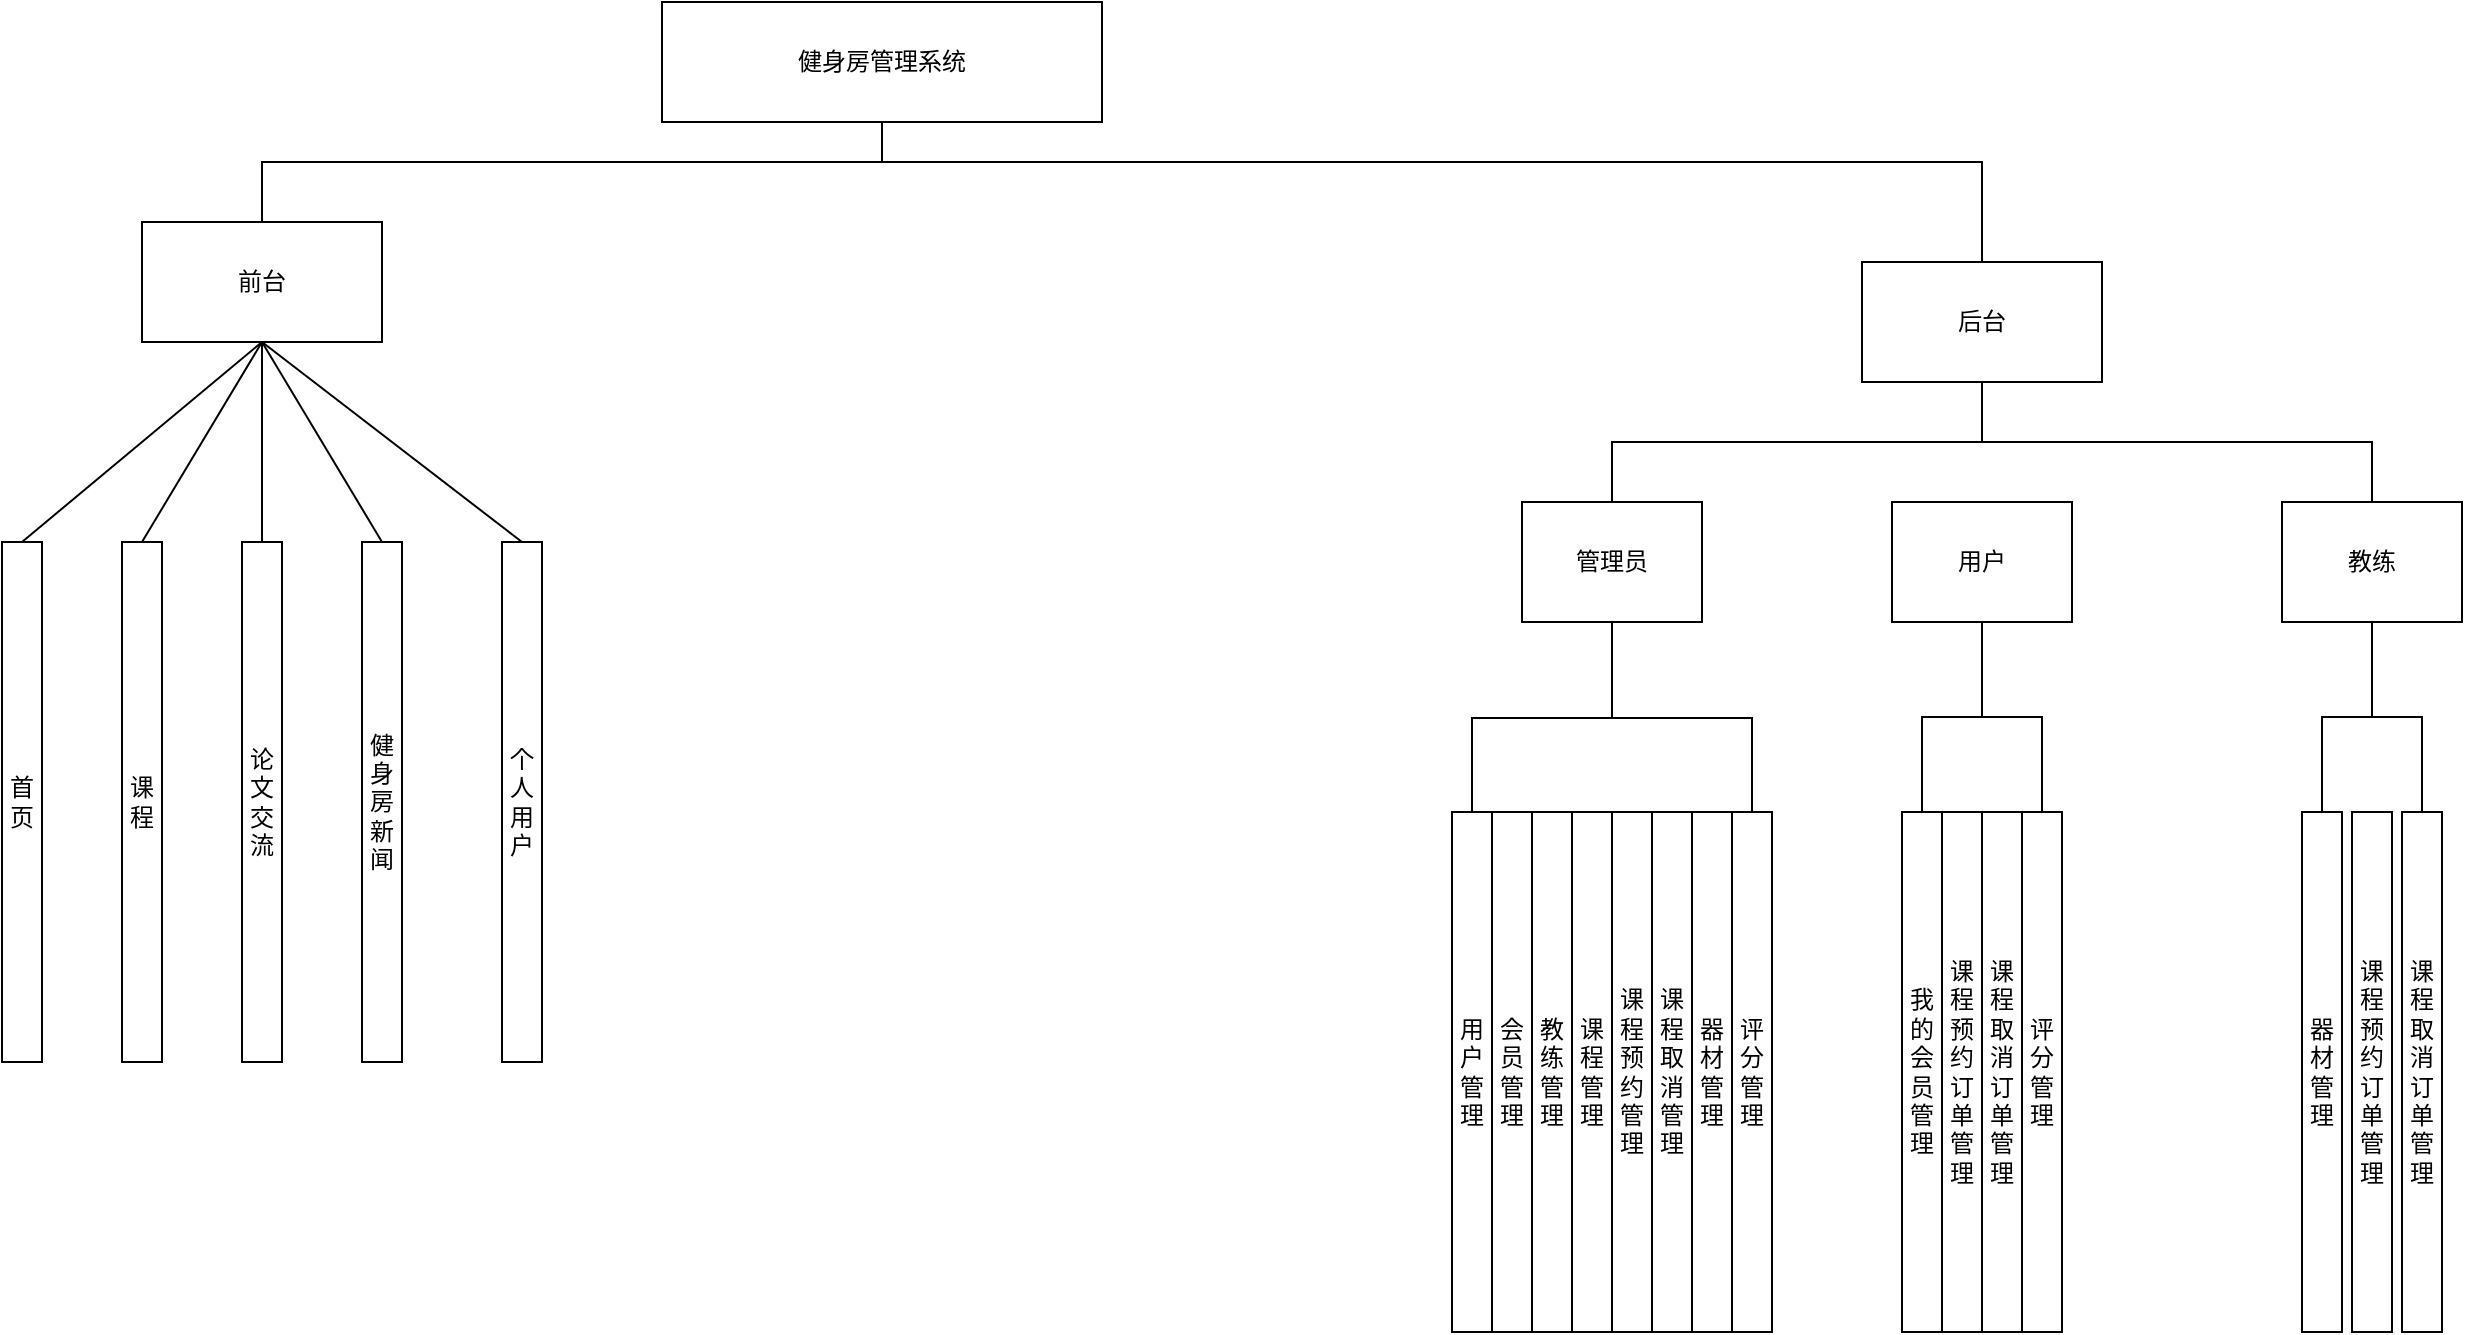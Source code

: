 <mxfile version="21.2.3" type="github">
  <diagram id="C5RBs43oDa-KdzZeNtuy" name="Page-1">
    <mxGraphModel dx="1877" dy="549" grid="1" gridSize="10" guides="1" tooltips="1" connect="1" arrows="1" fold="1" page="1" pageScale="1" pageWidth="827" pageHeight="1169" math="0" shadow="0">
      <root>
        <mxCell id="WIyWlLk6GJQsqaUBKTNV-0" />
        <mxCell id="WIyWlLk6GJQsqaUBKTNV-1" parent="WIyWlLk6GJQsqaUBKTNV-0" />
        <mxCell id="nZ51j15sCDu5E5TrFc1G-3" style="edgeStyle=orthogonalEdgeStyle;rounded=0;orthogonalLoop=1;jettySize=auto;html=1;endArrow=none;endFill=0;" edge="1" parent="WIyWlLk6GJQsqaUBKTNV-1" source="nZ51j15sCDu5E5TrFc1G-0" target="nZ51j15sCDu5E5TrFc1G-1">
          <mxGeometry relative="1" as="geometry">
            <mxPoint x="360" y="140" as="targetPoint" />
            <Array as="points">
              <mxPoint x="360" y="130" />
              <mxPoint x="50" y="130" />
            </Array>
          </mxGeometry>
        </mxCell>
        <mxCell id="nZ51j15sCDu5E5TrFc1G-0" value="健身房管理系统" style="rounded=0;whiteSpace=wrap;html=1;" vertex="1" parent="WIyWlLk6GJQsqaUBKTNV-1">
          <mxGeometry x="250" y="50" width="220" height="60" as="geometry" />
        </mxCell>
        <mxCell id="nZ51j15sCDu5E5TrFc1G-1" value="前台" style="rounded=0;whiteSpace=wrap;html=1;" vertex="1" parent="WIyWlLk6GJQsqaUBKTNV-1">
          <mxGeometry x="-10" y="160" width="120" height="60" as="geometry" />
        </mxCell>
        <mxCell id="nZ51j15sCDu5E5TrFc1G-2" value="后台" style="rounded=0;whiteSpace=wrap;html=1;" vertex="1" parent="WIyWlLk6GJQsqaUBKTNV-1">
          <mxGeometry x="850" y="180" width="120" height="60" as="geometry" />
        </mxCell>
        <mxCell id="nZ51j15sCDu5E5TrFc1G-4" value="" style="endArrow=none;html=1;rounded=0;entryX=0.5;entryY=0;entryDx=0;entryDy=0;edgeStyle=orthogonalEdgeStyle;endFill=0;" edge="1" parent="WIyWlLk6GJQsqaUBKTNV-1" target="nZ51j15sCDu5E5TrFc1G-2">
          <mxGeometry width="50" height="50" relative="1" as="geometry">
            <mxPoint x="360" y="110" as="sourcePoint" />
            <mxPoint x="440" y="260" as="targetPoint" />
            <Array as="points">
              <mxPoint x="360" y="130" />
              <mxPoint x="910" y="130" />
            </Array>
          </mxGeometry>
        </mxCell>
        <mxCell id="nZ51j15sCDu5E5TrFc1G-5" value="首页" style="rounded=0;whiteSpace=wrap;html=1;" vertex="1" parent="WIyWlLk6GJQsqaUBKTNV-1">
          <mxGeometry x="-80" y="320" width="20" height="260" as="geometry" />
        </mxCell>
        <mxCell id="nZ51j15sCDu5E5TrFc1G-6" value="课程" style="rounded=0;whiteSpace=wrap;html=1;" vertex="1" parent="WIyWlLk6GJQsqaUBKTNV-1">
          <mxGeometry x="-20" y="320" width="20" height="260" as="geometry" />
        </mxCell>
        <mxCell id="nZ51j15sCDu5E5TrFc1G-7" value="论文交流" style="rounded=0;whiteSpace=wrap;html=1;" vertex="1" parent="WIyWlLk6GJQsqaUBKTNV-1">
          <mxGeometry x="40" y="320" width="20" height="260" as="geometry" />
        </mxCell>
        <mxCell id="nZ51j15sCDu5E5TrFc1G-8" value="健身房新闻" style="rounded=0;whiteSpace=wrap;html=1;" vertex="1" parent="WIyWlLk6GJQsqaUBKTNV-1">
          <mxGeometry x="100" y="320" width="20" height="260" as="geometry" />
        </mxCell>
        <mxCell id="nZ51j15sCDu5E5TrFc1G-9" value="个人用户" style="rounded=0;whiteSpace=wrap;html=1;" vertex="1" parent="WIyWlLk6GJQsqaUBKTNV-1">
          <mxGeometry x="170" y="320" width="20" height="260" as="geometry" />
        </mxCell>
        <mxCell id="nZ51j15sCDu5E5TrFc1G-10" value="" style="endArrow=none;html=1;rounded=0;exitX=0.5;exitY=1;exitDx=0;exitDy=0;entryX=0.5;entryY=0;entryDx=0;entryDy=0;endFill=0;" edge="1" parent="WIyWlLk6GJQsqaUBKTNV-1" source="nZ51j15sCDu5E5TrFc1G-1" target="nZ51j15sCDu5E5TrFc1G-5">
          <mxGeometry width="50" height="50" relative="1" as="geometry">
            <mxPoint x="360" y="370" as="sourcePoint" />
            <mxPoint x="410" y="320" as="targetPoint" />
          </mxGeometry>
        </mxCell>
        <mxCell id="nZ51j15sCDu5E5TrFc1G-11" value="" style="endArrow=none;html=1;rounded=0;entryX=0.5;entryY=0;entryDx=0;entryDy=0;endFill=0;" edge="1" parent="WIyWlLk6GJQsqaUBKTNV-1" target="nZ51j15sCDu5E5TrFc1G-6">
          <mxGeometry width="50" height="50" relative="1" as="geometry">
            <mxPoint x="50" y="220" as="sourcePoint" />
            <mxPoint x="410" y="320" as="targetPoint" />
          </mxGeometry>
        </mxCell>
        <mxCell id="nZ51j15sCDu5E5TrFc1G-12" value="" style="endArrow=none;html=1;rounded=0;exitX=0.5;exitY=1;exitDx=0;exitDy=0;entryX=0.5;entryY=0;entryDx=0;entryDy=0;endFill=0;" edge="1" parent="WIyWlLk6GJQsqaUBKTNV-1" source="nZ51j15sCDu5E5TrFc1G-1" target="nZ51j15sCDu5E5TrFc1G-7">
          <mxGeometry width="50" height="50" relative="1" as="geometry">
            <mxPoint x="360" y="370" as="sourcePoint" />
            <mxPoint x="410" y="320" as="targetPoint" />
          </mxGeometry>
        </mxCell>
        <mxCell id="nZ51j15sCDu5E5TrFc1G-13" value="" style="endArrow=none;html=1;rounded=0;entryX=0.5;entryY=0;entryDx=0;entryDy=0;" edge="1" parent="WIyWlLk6GJQsqaUBKTNV-1" target="nZ51j15sCDu5E5TrFc1G-8">
          <mxGeometry width="50" height="50" relative="1" as="geometry">
            <mxPoint x="50" y="220" as="sourcePoint" />
            <mxPoint x="410" y="220" as="targetPoint" />
          </mxGeometry>
        </mxCell>
        <mxCell id="nZ51j15sCDu5E5TrFc1G-14" value="" style="endArrow=none;html=1;rounded=0;entryX=0.5;entryY=0;entryDx=0;entryDy=0;" edge="1" parent="WIyWlLk6GJQsqaUBKTNV-1" target="nZ51j15sCDu5E5TrFc1G-9">
          <mxGeometry width="50" height="50" relative="1" as="geometry">
            <mxPoint x="50" y="220" as="sourcePoint" />
            <mxPoint x="410" y="220" as="targetPoint" />
          </mxGeometry>
        </mxCell>
        <mxCell id="nZ51j15sCDu5E5TrFc1G-15" value="管理员" style="rounded=0;whiteSpace=wrap;html=1;" vertex="1" parent="WIyWlLk6GJQsqaUBKTNV-1">
          <mxGeometry x="680" y="300" width="90" height="60" as="geometry" />
        </mxCell>
        <mxCell id="nZ51j15sCDu5E5TrFc1G-24" value="用户" style="rounded=0;whiteSpace=wrap;html=1;" vertex="1" parent="WIyWlLk6GJQsqaUBKTNV-1">
          <mxGeometry x="865" y="300" width="90" height="60" as="geometry" />
        </mxCell>
        <mxCell id="nZ51j15sCDu5E5TrFc1G-25" value="教练" style="rounded=0;whiteSpace=wrap;html=1;" vertex="1" parent="WIyWlLk6GJQsqaUBKTNV-1">
          <mxGeometry x="1060" y="300" width="90" height="60" as="geometry" />
        </mxCell>
        <mxCell id="nZ51j15sCDu5E5TrFc1G-27" value="会员管理" style="rounded=0;whiteSpace=wrap;html=1;" vertex="1" parent="WIyWlLk6GJQsqaUBKTNV-1">
          <mxGeometry x="665" y="455" width="20" height="260" as="geometry" />
        </mxCell>
        <mxCell id="nZ51j15sCDu5E5TrFc1G-28" value="用户管理" style="rounded=0;whiteSpace=wrap;html=1;" vertex="1" parent="WIyWlLk6GJQsqaUBKTNV-1">
          <mxGeometry x="645" y="455" width="20" height="260" as="geometry" />
        </mxCell>
        <mxCell id="nZ51j15sCDu5E5TrFc1G-29" value="教练管理" style="rounded=0;whiteSpace=wrap;html=1;" vertex="1" parent="WIyWlLk6GJQsqaUBKTNV-1">
          <mxGeometry x="685" y="455" width="20" height="260" as="geometry" />
        </mxCell>
        <mxCell id="nZ51j15sCDu5E5TrFc1G-30" value="课程管理" style="rounded=0;whiteSpace=wrap;html=1;" vertex="1" parent="WIyWlLk6GJQsqaUBKTNV-1">
          <mxGeometry x="705" y="455" width="20" height="260" as="geometry" />
        </mxCell>
        <mxCell id="nZ51j15sCDu5E5TrFc1G-31" value="课程取消管理" style="rounded=0;whiteSpace=wrap;html=1;" vertex="1" parent="WIyWlLk6GJQsqaUBKTNV-1">
          <mxGeometry x="745" y="455" width="20" height="260" as="geometry" />
        </mxCell>
        <mxCell id="nZ51j15sCDu5E5TrFc1G-32" value="课程预约管理" style="rounded=0;whiteSpace=wrap;html=1;" vertex="1" parent="WIyWlLk6GJQsqaUBKTNV-1">
          <mxGeometry x="725" y="455" width="20" height="260" as="geometry" />
        </mxCell>
        <mxCell id="nZ51j15sCDu5E5TrFc1G-33" value="器材管理" style="rounded=0;whiteSpace=wrap;html=1;" vertex="1" parent="WIyWlLk6GJQsqaUBKTNV-1">
          <mxGeometry x="765" y="455" width="20" height="260" as="geometry" />
        </mxCell>
        <mxCell id="nZ51j15sCDu5E5TrFc1G-34" value="评分管理" style="rounded=0;whiteSpace=wrap;html=1;" vertex="1" parent="WIyWlLk6GJQsqaUBKTNV-1">
          <mxGeometry x="785" y="455" width="20" height="260" as="geometry" />
        </mxCell>
        <mxCell id="nZ51j15sCDu5E5TrFc1G-35" value="" style="endArrow=none;html=1;rounded=0;entryX=0.5;entryY=1;entryDx=0;entryDy=0;exitX=0.5;exitY=0;exitDx=0;exitDy=0;edgeStyle=orthogonalEdgeStyle;" edge="1" parent="WIyWlLk6GJQsqaUBKTNV-1" source="nZ51j15sCDu5E5TrFc1G-28" target="nZ51j15sCDu5E5TrFc1G-15">
          <mxGeometry width="50" height="50" relative="1" as="geometry">
            <mxPoint x="730" y="470" as="sourcePoint" />
            <mxPoint x="780" y="420" as="targetPoint" />
            <Array as="points">
              <mxPoint x="655" y="408" />
              <mxPoint x="725" y="408" />
            </Array>
          </mxGeometry>
        </mxCell>
        <mxCell id="nZ51j15sCDu5E5TrFc1G-38" value="" style="endArrow=none;html=1;rounded=0;entryX=0.5;entryY=1;entryDx=0;entryDy=0;exitX=0.5;exitY=0;exitDx=0;exitDy=0;edgeStyle=orthogonalEdgeStyle;" edge="1" parent="WIyWlLk6GJQsqaUBKTNV-1" source="nZ51j15sCDu5E5TrFc1G-15" target="nZ51j15sCDu5E5TrFc1G-2">
          <mxGeometry width="50" height="50" relative="1" as="geometry">
            <mxPoint x="690" y="370" as="sourcePoint" />
            <mxPoint x="740" y="320" as="targetPoint" />
          </mxGeometry>
        </mxCell>
        <mxCell id="nZ51j15sCDu5E5TrFc1G-39" value="" style="endArrow=none;html=1;rounded=0;entryX=0.5;entryY=1;entryDx=0;entryDy=0;exitX=0.5;exitY=0;exitDx=0;exitDy=0;edgeStyle=orthogonalEdgeStyle;" edge="1" parent="WIyWlLk6GJQsqaUBKTNV-1" source="nZ51j15sCDu5E5TrFc1G-34" target="nZ51j15sCDu5E5TrFc1G-15">
          <mxGeometry width="50" height="50" relative="1" as="geometry">
            <mxPoint x="790" y="450" as="sourcePoint" />
            <mxPoint x="680" y="420" as="targetPoint" />
            <Array as="points">
              <mxPoint x="795" y="408" />
              <mxPoint x="725" y="408" />
            </Array>
          </mxGeometry>
        </mxCell>
        <mxCell id="nZ51j15sCDu5E5TrFc1G-40" value="" style="endArrow=none;html=1;rounded=0;entryX=0.5;entryY=1;entryDx=0;entryDy=0;exitX=0.5;exitY=0;exitDx=0;exitDy=0;edgeStyle=orthogonalEdgeStyle;" edge="1" parent="WIyWlLk6GJQsqaUBKTNV-1" source="nZ51j15sCDu5E5TrFc1G-25" target="nZ51j15sCDu5E5TrFc1G-2">
          <mxGeometry width="50" height="50" relative="1" as="geometry">
            <mxPoint x="630" y="370" as="sourcePoint" />
            <mxPoint x="680" y="320" as="targetPoint" />
          </mxGeometry>
        </mxCell>
        <mxCell id="nZ51j15sCDu5E5TrFc1G-41" value="课程取消订单管理" style="rounded=0;whiteSpace=wrap;html=1;" vertex="1" parent="WIyWlLk6GJQsqaUBKTNV-1">
          <mxGeometry x="910" y="455" width="20" height="260" as="geometry" />
        </mxCell>
        <mxCell id="nZ51j15sCDu5E5TrFc1G-42" value="我的会员管理" style="rounded=0;whiteSpace=wrap;html=1;" vertex="1" parent="WIyWlLk6GJQsqaUBKTNV-1">
          <mxGeometry x="870" y="455" width="20" height="260" as="geometry" />
        </mxCell>
        <mxCell id="nZ51j15sCDu5E5TrFc1G-43" value="课程预约订单管理" style="rounded=0;whiteSpace=wrap;html=1;" vertex="1" parent="WIyWlLk6GJQsqaUBKTNV-1">
          <mxGeometry x="890" y="455" width="20" height="260" as="geometry" />
        </mxCell>
        <mxCell id="nZ51j15sCDu5E5TrFc1G-44" value="评分管理" style="rounded=0;whiteSpace=wrap;html=1;" vertex="1" parent="WIyWlLk6GJQsqaUBKTNV-1">
          <mxGeometry x="930" y="455" width="20" height="260" as="geometry" />
        </mxCell>
        <mxCell id="nZ51j15sCDu5E5TrFc1G-45" value="课程预约订单管理" style="rounded=0;whiteSpace=wrap;html=1;" vertex="1" parent="WIyWlLk6GJQsqaUBKTNV-1">
          <mxGeometry x="1095" y="455" width="20" height="260" as="geometry" />
        </mxCell>
        <mxCell id="nZ51j15sCDu5E5TrFc1G-46" value="器材管理" style="rounded=0;whiteSpace=wrap;html=1;" vertex="1" parent="WIyWlLk6GJQsqaUBKTNV-1">
          <mxGeometry x="1070" y="455" width="20" height="260" as="geometry" />
        </mxCell>
        <mxCell id="nZ51j15sCDu5E5TrFc1G-47" value="课程取消订单管理" style="rounded=0;whiteSpace=wrap;html=1;" vertex="1" parent="WIyWlLk6GJQsqaUBKTNV-1">
          <mxGeometry x="1120" y="455" width="20" height="260" as="geometry" />
        </mxCell>
        <mxCell id="nZ51j15sCDu5E5TrFc1G-50" value="" style="endArrow=none;html=1;rounded=0;entryX=0.5;entryY=1;entryDx=0;entryDy=0;exitX=0.5;exitY=0;exitDx=0;exitDy=0;edgeStyle=orthogonalEdgeStyle;" edge="1" parent="WIyWlLk6GJQsqaUBKTNV-1" source="nZ51j15sCDu5E5TrFc1G-42" target="nZ51j15sCDu5E5TrFc1G-24">
          <mxGeometry width="50" height="50" relative="1" as="geometry">
            <mxPoint x="980" y="570" as="sourcePoint" />
            <mxPoint x="1030" y="520" as="targetPoint" />
          </mxGeometry>
        </mxCell>
        <mxCell id="nZ51j15sCDu5E5TrFc1G-51" value="" style="endArrow=none;html=1;rounded=0;entryX=0.5;entryY=1;entryDx=0;entryDy=0;exitX=0.5;exitY=0;exitDx=0;exitDy=0;exitPerimeter=0;edgeStyle=orthogonalEdgeStyle;" edge="1" parent="WIyWlLk6GJQsqaUBKTNV-1" source="nZ51j15sCDu5E5TrFc1G-44" target="nZ51j15sCDu5E5TrFc1G-24">
          <mxGeometry width="50" height="50" relative="1" as="geometry">
            <mxPoint x="940" y="450" as="sourcePoint" />
            <mxPoint x="1030" y="520" as="targetPoint" />
          </mxGeometry>
        </mxCell>
        <mxCell id="nZ51j15sCDu5E5TrFc1G-52" value="" style="endArrow=none;html=1;rounded=0;entryX=0.5;entryY=1;entryDx=0;entryDy=0;exitX=0.5;exitY=0;exitDx=0;exitDy=0;edgeStyle=orthogonalEdgeStyle;" edge="1" parent="WIyWlLk6GJQsqaUBKTNV-1" source="nZ51j15sCDu5E5TrFc1G-46" target="nZ51j15sCDu5E5TrFc1G-25">
          <mxGeometry width="50" height="50" relative="1" as="geometry">
            <mxPoint x="1100" y="450" as="sourcePoint" />
            <mxPoint x="1030" y="520" as="targetPoint" />
          </mxGeometry>
        </mxCell>
        <mxCell id="nZ51j15sCDu5E5TrFc1G-53" value="" style="endArrow=none;html=1;rounded=0;entryX=0.5;entryY=1;entryDx=0;entryDy=0;exitX=0.5;exitY=0;exitDx=0;exitDy=0;edgeStyle=orthogonalEdgeStyle;" edge="1" parent="WIyWlLk6GJQsqaUBKTNV-1" source="nZ51j15sCDu5E5TrFc1G-47" target="nZ51j15sCDu5E5TrFc1G-25">
          <mxGeometry width="50" height="50" relative="1" as="geometry">
            <mxPoint x="980" y="570" as="sourcePoint" />
            <mxPoint x="1110" y="370" as="targetPoint" />
          </mxGeometry>
        </mxCell>
      </root>
    </mxGraphModel>
  </diagram>
</mxfile>
